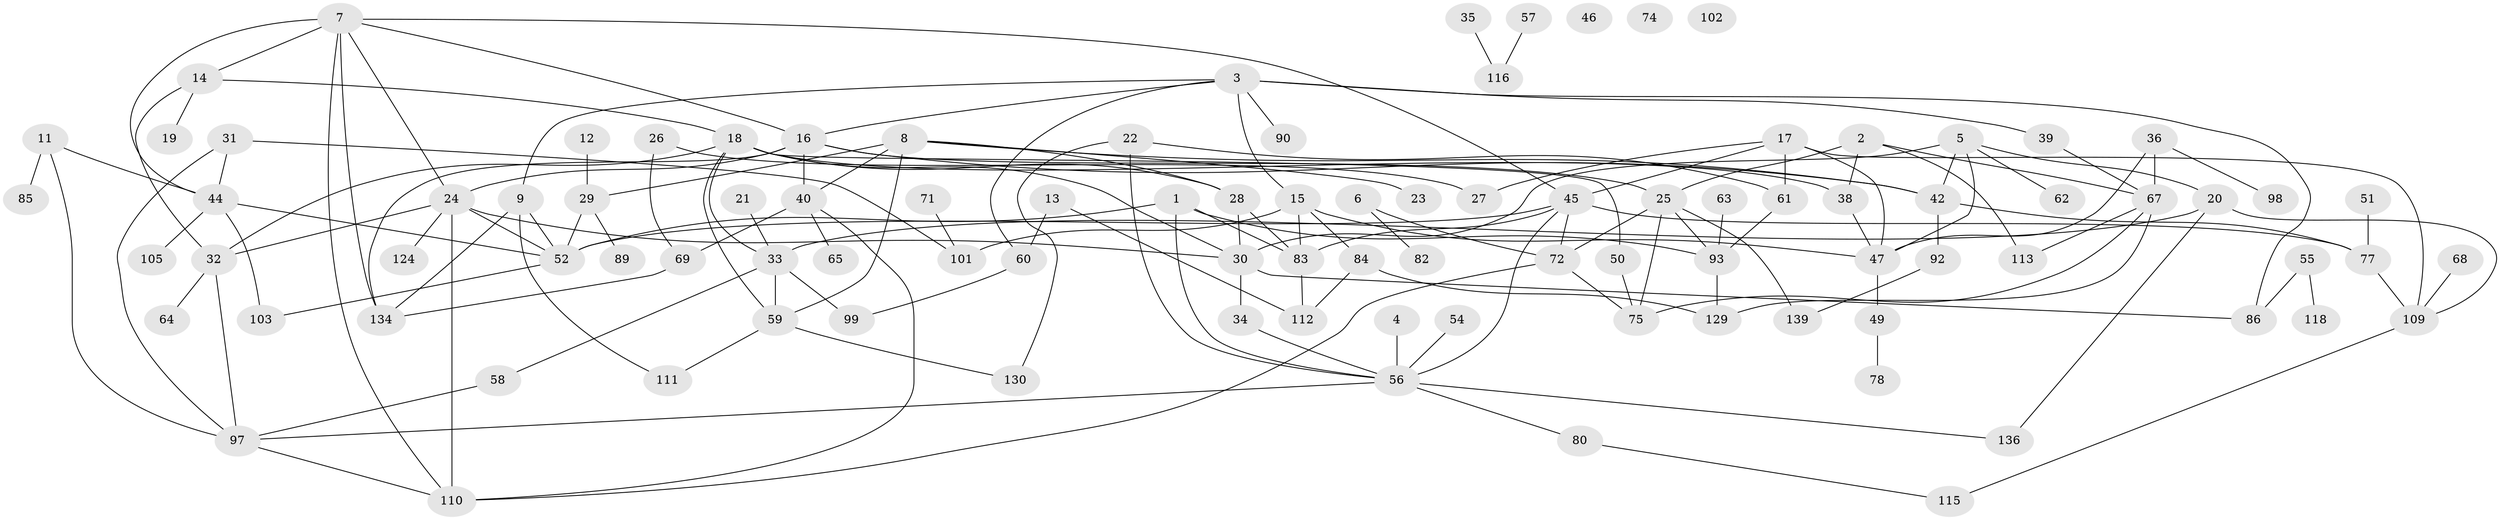 // original degree distribution, {3: 0.1702127659574468, 4: 0.19148936170212766, 1: 0.19858156028368795, 2: 0.2624113475177305, 5: 0.10638297872340426, 7: 0.02127659574468085, 0: 0.02127659574468085, 6: 0.028368794326241134}
// Generated by graph-tools (version 1.1) at 2025/41/03/06/25 10:41:22]
// undirected, 99 vertices, 156 edges
graph export_dot {
graph [start="1"]
  node [color=gray90,style=filled];
  1 [super="+10"];
  2 [super="+37"];
  3 [super="+43"];
  4;
  5 [super="+107"];
  6;
  7 [super="+53"];
  8 [super="+88"];
  9 [super="+120"];
  11 [super="+81"];
  12;
  13;
  14 [super="+114"];
  15 [super="+73"];
  16 [super="+79"];
  17 [super="+108"];
  18 [super="+106"];
  19;
  20;
  21;
  22;
  23;
  24 [super="+132"];
  25 [super="+117"];
  26;
  27;
  28 [super="+48"];
  29 [super="+76"];
  30 [super="+95"];
  31 [super="+66"];
  32;
  33 [super="+125"];
  34;
  35 [super="+104"];
  36;
  38;
  39 [super="+41"];
  40 [super="+126"];
  42 [super="+121"];
  44 [super="+131"];
  45;
  46;
  47 [super="+96"];
  49;
  50;
  51;
  52 [super="+140"];
  54;
  55;
  56 [super="+141"];
  57 [super="+133"];
  58;
  59 [super="+135"];
  60 [super="+87"];
  61 [super="+119"];
  62;
  63;
  64;
  65;
  67 [super="+70"];
  68;
  69 [super="+137"];
  71;
  72 [super="+127"];
  74;
  75 [super="+100"];
  77 [super="+138"];
  78;
  80;
  82;
  83 [super="+91"];
  84 [super="+123"];
  85;
  86;
  89;
  90;
  92;
  93 [super="+94"];
  97;
  98;
  99;
  101;
  102;
  103 [super="+122"];
  105;
  109 [super="+128"];
  110;
  111;
  112;
  113;
  115;
  116;
  118;
  124;
  129;
  130;
  134;
  136;
  139;
  1 -- 52;
  1 -- 83;
  1 -- 56;
  1 -- 93;
  2 -- 25;
  2 -- 67;
  2 -- 113;
  2 -- 38;
  3 -- 15;
  3 -- 90;
  3 -- 39;
  3 -- 16;
  3 -- 86;
  3 -- 60;
  3 -- 9;
  4 -- 56;
  5 -- 42;
  5 -- 30 [weight=2];
  5 -- 20;
  5 -- 62;
  5 -- 47;
  6 -- 82;
  6 -- 72;
  7 -- 45;
  7 -- 134;
  7 -- 16;
  7 -- 24;
  7 -- 110;
  7 -- 44;
  7 -- 14;
  8 -- 23;
  8 -- 42;
  8 -- 40;
  8 -- 29;
  8 -- 28;
  8 -- 59;
  9 -- 134;
  9 -- 52;
  9 -- 111;
  11 -- 97;
  11 -- 85;
  11 -- 44;
  12 -- 29;
  13 -- 60;
  13 -- 112;
  14 -- 32;
  14 -- 19;
  14 -- 18;
  15 -- 47;
  15 -- 101;
  15 -- 83;
  15 -- 84;
  16 -- 134;
  16 -- 40;
  16 -- 24;
  16 -- 42;
  16 -- 25;
  17 -- 27;
  17 -- 47;
  17 -- 61;
  17 -- 45;
  17 -- 109;
  18 -- 32;
  18 -- 33;
  18 -- 59;
  18 -- 50;
  18 -- 38;
  18 -- 30;
  18 -- 28;
  20 -- 136;
  20 -- 33;
  20 -- 109;
  21 -- 33;
  22 -- 56;
  22 -- 130;
  22 -- 61;
  24 -- 32;
  24 -- 124;
  24 -- 52;
  24 -- 30;
  24 -- 110;
  25 -- 75;
  25 -- 139;
  25 -- 72;
  25 -- 93;
  26 -- 27;
  26 -- 69;
  28 -- 83;
  28 -- 30;
  29 -- 52 [weight=2];
  29 -- 89 [weight=2];
  30 -- 34;
  30 -- 86;
  31 -- 97;
  31 -- 101;
  31 -- 44;
  32 -- 64;
  32 -- 97;
  33 -- 58;
  33 -- 59;
  33 -- 99;
  34 -- 56;
  35 -- 116;
  36 -- 67;
  36 -- 98;
  36 -- 47;
  38 -- 47;
  39 -- 67;
  40 -- 110;
  40 -- 65;
  40 -- 69;
  42 -- 92;
  42 -- 77;
  44 -- 103;
  44 -- 105;
  44 -- 52;
  45 -- 52;
  45 -- 83;
  45 -- 56;
  45 -- 77;
  45 -- 72;
  47 -- 49;
  49 -- 78;
  50 -- 75;
  51 -- 77;
  52 -- 103;
  54 -- 56;
  55 -- 86;
  55 -- 118;
  56 -- 80;
  56 -- 97;
  56 -- 136;
  57 -- 116;
  58 -- 97;
  59 -- 130;
  59 -- 111;
  60 -- 99;
  61 -- 93;
  63 -- 93;
  67 -- 75;
  67 -- 113;
  67 -- 129;
  68 -- 109;
  69 -- 134;
  71 -- 101;
  72 -- 75;
  72 -- 110;
  77 -- 109;
  80 -- 115;
  83 -- 112;
  84 -- 112;
  84 -- 129;
  92 -- 139;
  93 -- 129;
  97 -- 110;
  109 -- 115;
}

